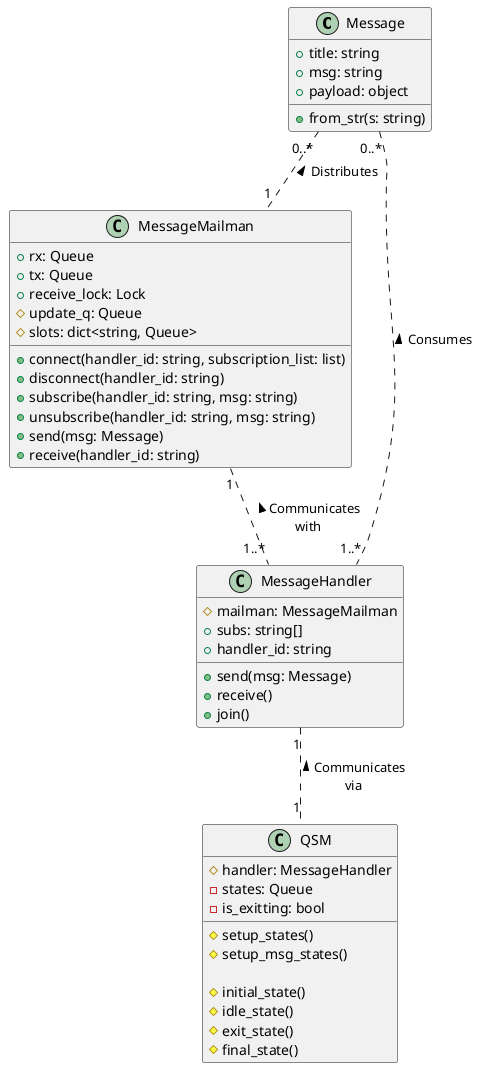 @startuml "Domain Model Diagram"

class Message {
    + title: string
    + msg: string
    + payload: object
    + from_str(s: string)
}

class MessageMailman {
    + rx: Queue
    + tx: Queue
    + receive_lock: Lock
    # update_q: Queue
    # slots: dict<string, Queue>

    + connect(handler_id: string, subscription_list: list)
    + disconnect(handler_id: string)
    + subscribe(handler_id: string, msg: string)
    + unsubscribe(handler_id: string, msg: string)
    + send(msg: Message)
    + receive(handler_id: string)
}

Message "0..*" .. "1" MessageMailman : < Distributes

class MessageHandler {
    # mailman: MessageMailman
    + subs: string[]
    + handler_id: string

    + send(msg: Message)
    + receive()
    + join()
}

Message "0..*" .. "1..*" MessageHandler : < Consumes
MessageMailman "1" .. "1..*" MessageHandler : < Communicates\nwith

class QSM {
    # handler: MessageHandler
    - states: Queue
    - is_exitting: bool

    # setup_states()
    # setup_msg_states()

    # initial_state()
    # idle_state()
    # exit_state()
    # final_state()
}

MessageHandler "1" .. "1" QSM : < Communicates\nvia

@enduml
